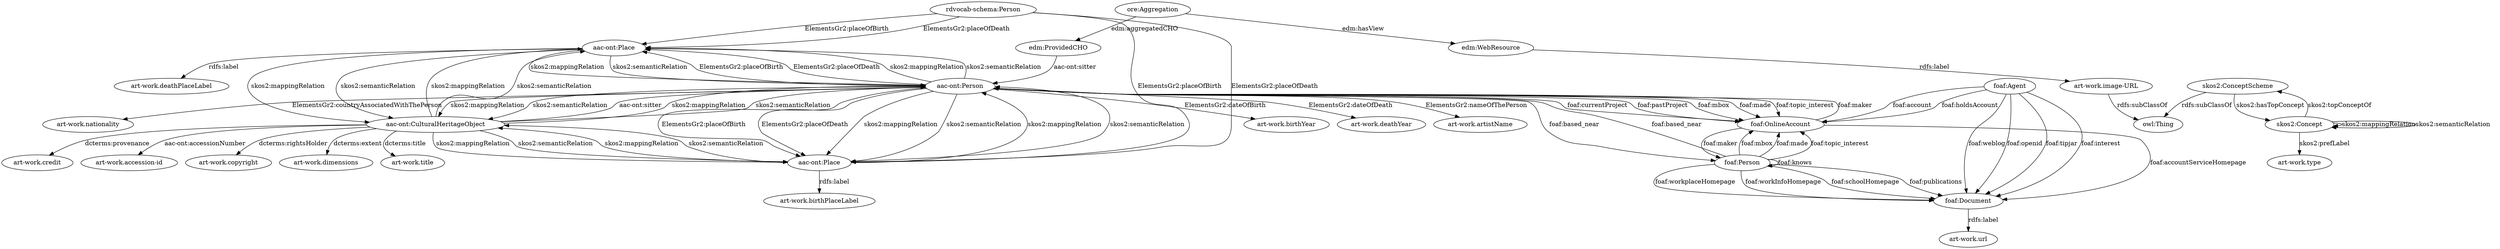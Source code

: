 digraph {
  "art-work.deathPlaceLabel" [type=attribute_name,label="art-work.deathPlaceLabel"]
  "aac-ont:Place2" [type=class_uri,label="aac-ont:Place"]
  "art-work.nationality" [type=attribute_name,label="art-work.nationality"]
  "aac-ont:Person1" [type=class_uri,label="aac-ont:Person"]
  "art-work.image-URL" [type=attribute_name,label="art-work.image-URL"]
  "edm:WebResource1" [type=class_uri,label="edm:WebResource"]
  "art-work.credit" [type=attribute_name,label="art-work.credit"]
  "aac-ont:CulturalHeritageObject1" [type=class_uri,label="aac-ont:CulturalHeritageObject"]
  "art-work.accession-id" [type=attribute_name,label="art-work.accession-id"]
  "art-work.copyright" [type=attribute_name,label="art-work.copyright"]
  "art-work.dimensions" [type=attribute_name,label="art-work.dimensions"]
  "art-work.type" [type=attribute_name,label="art-work.type"]
  "skos2:Concept1" [type=class_uri,label="skos2:Concept"]
  "art-work.birthYear" [type=attribute_name,label="art-work.birthYear"]
  "art-work.deathYear" [type=attribute_name,label="art-work.deathYear"]
  "art-work.url" [type=attribute_name,label="art-work.url"]
  "foaf:Document1" [type=class_uri,label="foaf:Document"]
  "art-work.artistName" [type=attribute_name,label="art-work.artistName"]
  "art-work.title" [type=attribute_name,label="art-work.title"]
  "art-work.birthPlaceLabel" [type=attribute_name,label="art-work.birthPlaceLabel"]
  "aac-ont:Place1" [type=class_uri,label="aac-ont:Place"]
  "rdvocab-schema:Person" [type=class_uri,label="rdvocab-schema:Person"]
  "edm:ProvidedCHO" [type=class_uri,label="edm:ProvidedCHO"]
  "ore:Aggregation" [type=class_uri,label="ore:Aggregation"]
  "skos2:ConceptScheme" [type=class_uri,label="skos2:ConceptScheme"]
  "foaf:Person" [type=class_uri,label="foaf:Person"]
  "foaf:Agent" [type=class_uri,label="foaf:Agent"]
  "foaf:OnlineAccount" [type=class_uri,label="foaf:OnlineAccount"]
  "owl:Thing" [type=special,label="owl:Thing"]
  "aac-ont:Place2" -> "art-work.deathPlaceLabel" [label="rdfs:label",type=st_property_uri]
  "aac-ont:Person1" -> "art-work.nationality" [label="ElementsGr2:countryAssociatedWithThePerson",type=st_property_uri]
  "edm:WebResource1" -> "art-work.image-URL" [label="rdfs:label",type=st_property_uri]
  "aac-ont:CulturalHeritageObject1" -> "art-work.credit" [label="dcterms:provenance",type=st_property_uri]
  "aac-ont:CulturalHeritageObject1" -> "art-work.accession-id" [label="aac-ont:accessionNumber",type=st_property_uri]
  "aac-ont:CulturalHeritageObject1" -> "art-work.copyright" [label="dcterms:rightsHolder",type=st_property_uri]
  "aac-ont:CulturalHeritageObject1" -> "art-work.dimensions" [label="dcterms:extent",type=st_property_uri]
  "skos2:Concept1" -> "art-work.type" [label="skos2:prefLabel",type=st_property_uri]
  "aac-ont:Person1" -> "art-work.birthYear" [label="ElementsGr2:dateOfBirth",type=st_property_uri]
  "aac-ont:Person1" -> "art-work.deathYear" [label="ElementsGr2:dateOfDeath",type=st_property_uri]
  "foaf:Document1" -> "art-work.url" [label="rdfs:label",type=st_property_uri]
  "aac-ont:Person1" -> "art-work.artistName" [label="ElementsGr2:nameOfThePerson",type=st_property_uri]
  "aac-ont:CulturalHeritageObject1" -> "art-work.title" [label="dcterms:title",type=st_property_uri]
  "aac-ont:Place1" -> "art-work.birthPlaceLabel" [label="rdfs:label",type=st_property_uri]
  "aac-ont:Person1" -> "aac-ont:Place2" [label="ElementsGr2:placeOfBirth",type=direct_property_uri]
  "aac-ont:Person1" -> "aac-ont:Place1" [label="ElementsGr2:placeOfBirth",type=direct_property_uri]
  "aac-ont:Person1" -> "aac-ont:Place2" [label="ElementsGr2:placeOfDeath",type=direct_property_uri]
  "aac-ont:Person1" -> "aac-ont:Place1" [label="ElementsGr2:placeOfDeath",type=direct_property_uri]
  "rdvocab-schema:Person" -> "aac-ont:Place2" [label="ElementsGr2:placeOfBirth",type=direct_property_uri]
  "rdvocab-schema:Person" -> "aac-ont:Place1" [label="ElementsGr2:placeOfBirth",type=direct_property_uri]
  "rdvocab-schema:Person" -> "aac-ont:Place2" [label="ElementsGr2:placeOfDeath",type=direct_property_uri]
  "rdvocab-schema:Person" -> "aac-ont:Place1" [label="ElementsGr2:placeOfDeath",type=direct_property_uri]
  "aac-ont:CulturalHeritageObject1" -> "aac-ont:Person1" [label="aac-ont:sitter",type=direct_property_uri]
  "edm:ProvidedCHO" -> "aac-ont:Person1" [label="aac-ont:sitter",type=direct_property_uri]
  "ore:Aggregation" -> "edm:WebResource1" [label="edm:hasView",type=direct_property_uri]
  "skos2:Concept1" -> "skos2:Concept1" [label="skos2:mappingRelation",type=direct_property_uri]
  "skos2:Concept1" -> "skos2:Concept1" [label="skos2:semanticRelation",type=direct_property_uri]
  "skos2:Concept1" -> "skos2:ConceptScheme" [label="skos2:topConceptOf",type=direct_property_uri]
  "skos2:ConceptScheme" -> "skos2:Concept1" [label="skos2:hasTopConcept",type=direct_property_uri]
  "foaf:Person" -> "foaf:Document1" [label="foaf:workplaceHomepage",type=direct_property_uri]
  "foaf:Person" -> "foaf:Document1" [label="foaf:workInfoHomepage",type=direct_property_uri]
  "foaf:Person" -> "foaf:Document1" [label="foaf:schoolHomepage",type=direct_property_uri]
  "foaf:Person" -> "foaf:Document1" [label="foaf:publications",type=direct_property_uri]
  "foaf:Agent" -> "foaf:Document1" [label="foaf:weblog",type=direct_property_uri]
  "foaf:Agent" -> "foaf:Document1" [label="foaf:openid",type=direct_property_uri]
  "foaf:Agent" -> "foaf:Document1" [label="foaf:tipjar",type=direct_property_uri]
  "foaf:Agent" -> "foaf:Document1" [label="foaf:interest",type=direct_property_uri]
  "foaf:OnlineAccount" -> "foaf:Document1" [label="foaf:accountServiceHomepage",type=direct_property_uri]
  "ore:Aggregation" -> "edm:ProvidedCHO" [label="edm:aggregatedCHO",type=direct_property_uri]
  "foaf:Person" -> "foaf:Person" [label="foaf:knows",type=direct_property_uri]
  "foaf:Agent" -> "foaf:OnlineAccount" [label="foaf:account",type=direct_property_uri]
  "foaf:Agent" -> "foaf:OnlineAccount" [label="foaf:holdsAccount",type=direct_property_uri]
  "aac-ont:Place2" -> "aac-ont:Person1" [label="skos2:mappingRelation",type=inherited]
  "aac-ont:Place1" -> "aac-ont:Person1" [label="skos2:mappingRelation",type=inherited]
  "aac-ont:Place2" -> "aac-ont:Person1" [label="skos2:semanticRelation",type=inherited]
  "aac-ont:Place1" -> "aac-ont:Person1" [label="skos2:semanticRelation",type=inherited]
  "aac-ont:Place2" -> "aac-ont:CulturalHeritageObject1" [label="skos2:mappingRelation",type=inherited]
  "aac-ont:Place1" -> "aac-ont:CulturalHeritageObject1" [label="skos2:mappingRelation",type=inherited]
  "aac-ont:Place2" -> "aac-ont:CulturalHeritageObject1" [label="skos2:semanticRelation",type=inherited]
  "aac-ont:Place1" -> "aac-ont:CulturalHeritageObject1" [label="skos2:semanticRelation",type=inherited]
  "aac-ont:Person1" -> "aac-ont:Place2" [label="skos2:mappingRelation",type=inherited]
  "aac-ont:Person1" -> "aac-ont:Place1" [label="skos2:mappingRelation",type=inherited]
  "aac-ont:Person1" -> "aac-ont:Place2" [label="skos2:semanticRelation",type=inherited]
  "aac-ont:Person1" -> "aac-ont:Place1" [label="skos2:semanticRelation",type=inherited]
  "aac-ont:Person1" -> "aac-ont:CulturalHeritageObject1" [label="skos2:mappingRelation",type=inherited]
  "aac-ont:Person1" -> "aac-ont:CulturalHeritageObject1" [label="skos2:semanticRelation",type=inherited]
  "aac-ont:Person1" -> "foaf:Person" [label="foaf:based_near",type=inherited]
  "aac-ont:Person1" -> "foaf:OnlineAccount" [label="foaf:currentProject",type=inherited]
  "aac-ont:Person1" -> "foaf:OnlineAccount" [label="foaf:pastProject",type=inherited]
  "aac-ont:Person1" -> "foaf:OnlineAccount" [label="foaf:mbox",type=inherited]
  "aac-ont:Person1" -> "foaf:OnlineAccount" [label="foaf:made",type=inherited]
  "aac-ont:Person1" -> "foaf:OnlineAccount" [label="foaf:topic_interest",type=inherited]
  "aac-ont:CulturalHeritageObject1" -> "aac-ont:Place2" [label="skos2:mappingRelation",type=inherited]
  "aac-ont:CulturalHeritageObject1" -> "aac-ont:Place1" [label="skos2:mappingRelation",type=inherited]
  "aac-ont:CulturalHeritageObject1" -> "aac-ont:Place2" [label="skos2:semanticRelation",type=inherited]
  "aac-ont:CulturalHeritageObject1" -> "aac-ont:Place1" [label="skos2:semanticRelation",type=inherited]
  "aac-ont:CulturalHeritageObject1" -> "aac-ont:Person1" [label="skos2:mappingRelation",type=inherited]
  "aac-ont:CulturalHeritageObject1" -> "aac-ont:Person1" [label="skos2:semanticRelation",type=inherited]
  "foaf:Person" -> "aac-ont:Person1" [label="foaf:based_near",type=inherited]
  "foaf:Person" -> "foaf:OnlineAccount" [label="foaf:mbox",type=inherited]
  "foaf:Person" -> "foaf:OnlineAccount" [label="foaf:made",type=inherited]
  "foaf:Person" -> "foaf:OnlineAccount" [label="foaf:topic_interest",type=inherited]
  "foaf:OnlineAccount" -> "aac-ont:Person1" [label="foaf:maker",type=inherited]
  "foaf:OnlineAccount" -> "foaf:Person" [label="foaf:maker",type=inherited]
  "art-work.image-URL" -> "owl:Thing" [label="rdfs:subClassOf",type=inherited]
  "skos2:ConceptScheme" -> "owl:Thing" [label="rdfs:subClassOf",type=inherited]
}
